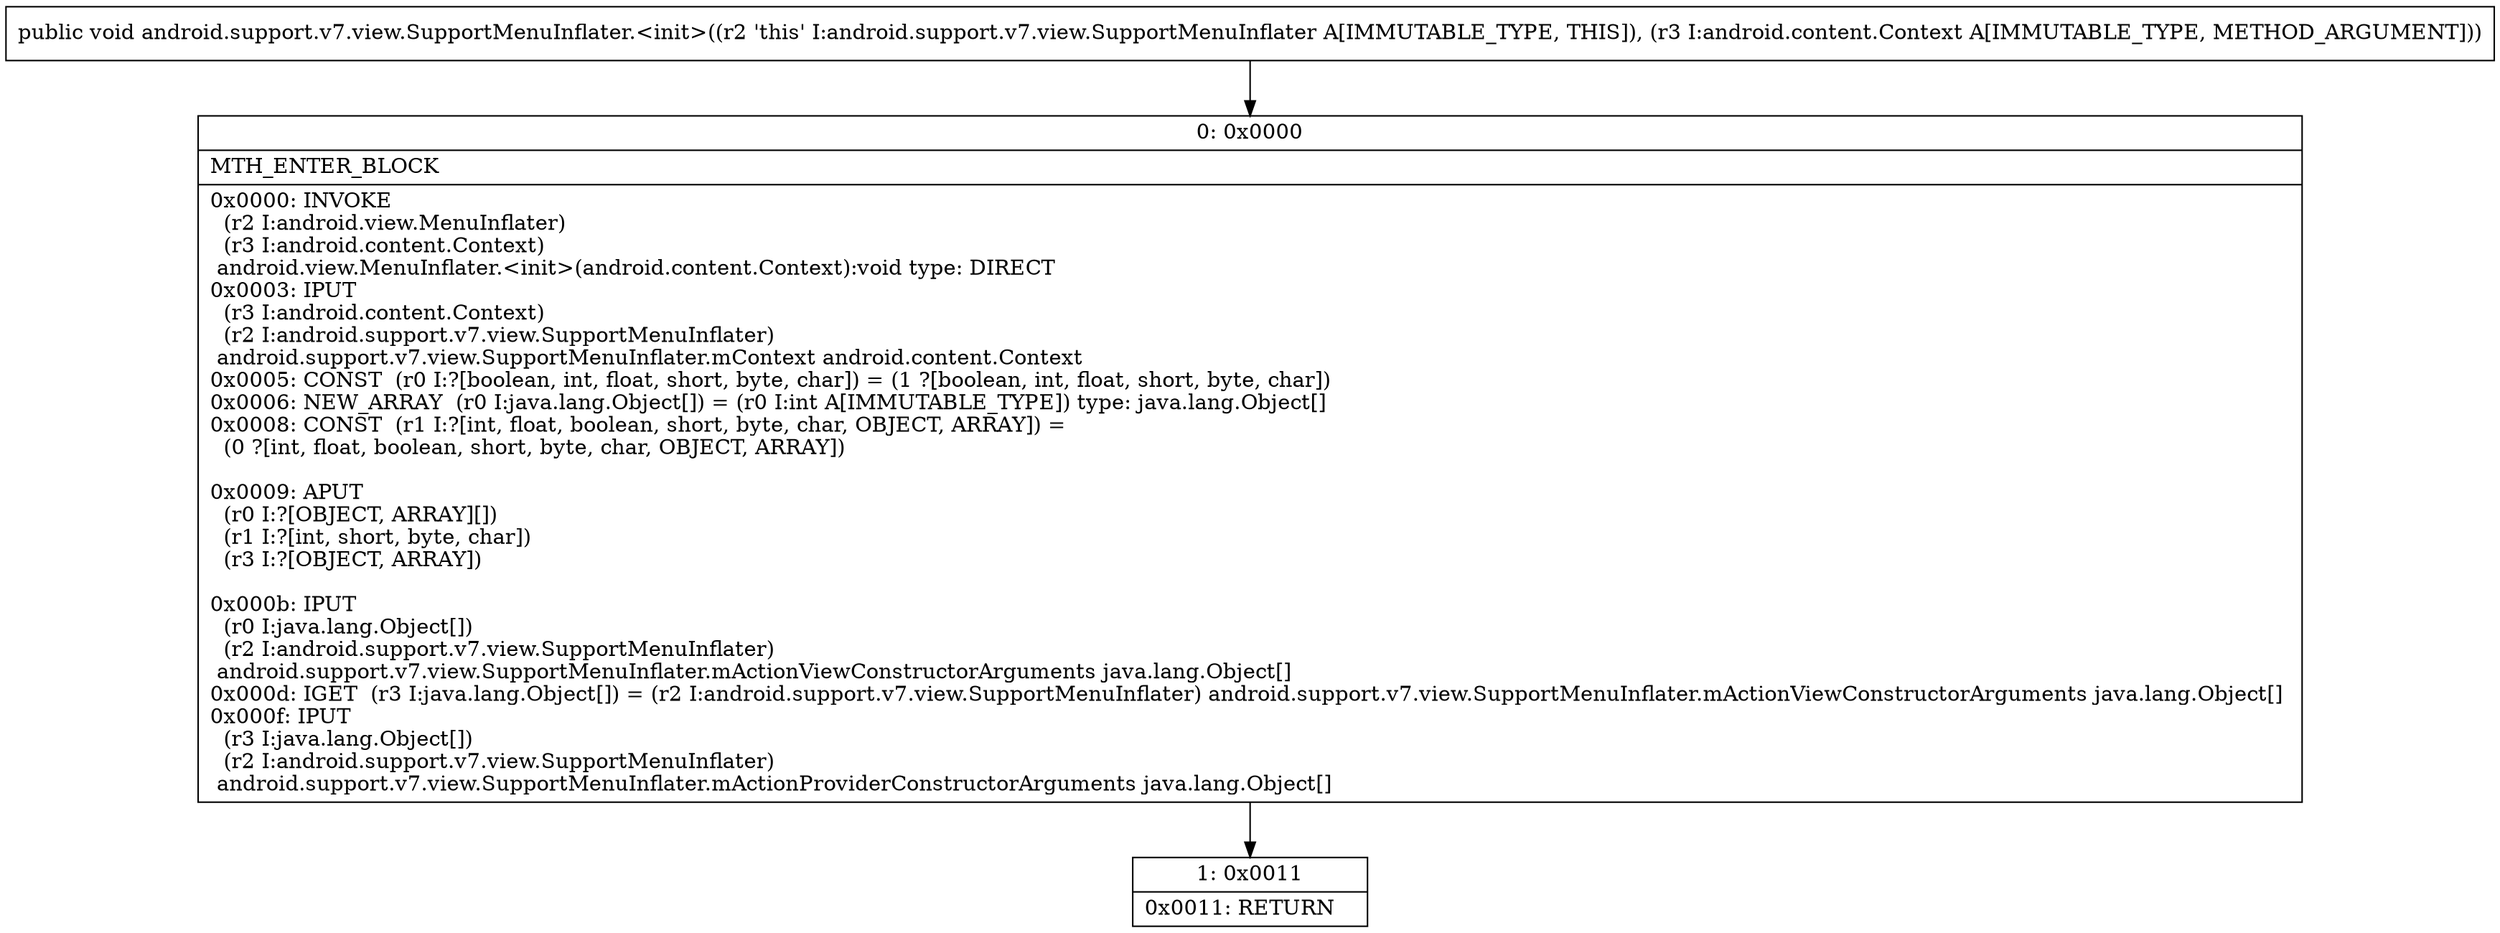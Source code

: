 digraph "CFG forandroid.support.v7.view.SupportMenuInflater.\<init\>(Landroid\/content\/Context;)V" {
Node_0 [shape=record,label="{0\:\ 0x0000|MTH_ENTER_BLOCK\l|0x0000: INVOKE  \l  (r2 I:android.view.MenuInflater)\l  (r3 I:android.content.Context)\l android.view.MenuInflater.\<init\>(android.content.Context):void type: DIRECT \l0x0003: IPUT  \l  (r3 I:android.content.Context)\l  (r2 I:android.support.v7.view.SupportMenuInflater)\l android.support.v7.view.SupportMenuInflater.mContext android.content.Context \l0x0005: CONST  (r0 I:?[boolean, int, float, short, byte, char]) = (1 ?[boolean, int, float, short, byte, char]) \l0x0006: NEW_ARRAY  (r0 I:java.lang.Object[]) = (r0 I:int A[IMMUTABLE_TYPE]) type: java.lang.Object[] \l0x0008: CONST  (r1 I:?[int, float, boolean, short, byte, char, OBJECT, ARRAY]) = \l  (0 ?[int, float, boolean, short, byte, char, OBJECT, ARRAY])\l \l0x0009: APUT  \l  (r0 I:?[OBJECT, ARRAY][])\l  (r1 I:?[int, short, byte, char])\l  (r3 I:?[OBJECT, ARRAY])\l \l0x000b: IPUT  \l  (r0 I:java.lang.Object[])\l  (r2 I:android.support.v7.view.SupportMenuInflater)\l android.support.v7.view.SupportMenuInflater.mActionViewConstructorArguments java.lang.Object[] \l0x000d: IGET  (r3 I:java.lang.Object[]) = (r2 I:android.support.v7.view.SupportMenuInflater) android.support.v7.view.SupportMenuInflater.mActionViewConstructorArguments java.lang.Object[] \l0x000f: IPUT  \l  (r3 I:java.lang.Object[])\l  (r2 I:android.support.v7.view.SupportMenuInflater)\l android.support.v7.view.SupportMenuInflater.mActionProviderConstructorArguments java.lang.Object[] \l}"];
Node_1 [shape=record,label="{1\:\ 0x0011|0x0011: RETURN   \l}"];
MethodNode[shape=record,label="{public void android.support.v7.view.SupportMenuInflater.\<init\>((r2 'this' I:android.support.v7.view.SupportMenuInflater A[IMMUTABLE_TYPE, THIS]), (r3 I:android.content.Context A[IMMUTABLE_TYPE, METHOD_ARGUMENT])) }"];
MethodNode -> Node_0;
Node_0 -> Node_1;
}

